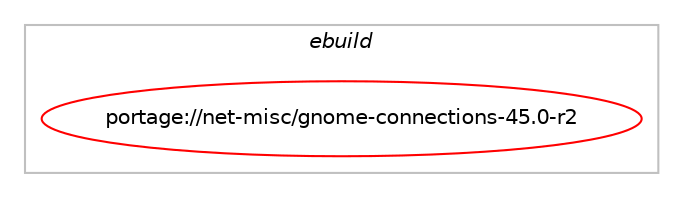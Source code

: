 digraph prolog {

# *************
# Graph options
# *************

newrank=true;
concentrate=true;
compound=true;
graph [rankdir=LR,fontname=Helvetica,fontsize=10,ranksep=1.5];#, ranksep=2.5, nodesep=0.2];
edge  [arrowhead=vee];
node  [fontname=Helvetica,fontsize=10];

# **********
# The ebuild
# **********

subgraph cluster_leftcol {
color=gray;
label=<<i>ebuild</i>>;
id [label="portage://net-misc/gnome-connections-45.0-r2", color=red, width=4, href="../net-misc/gnome-connections-45.0-r2.svg"];
}

# ****************
# The dependencies
# ****************

subgraph cluster_midcol {
color=gray;
label=<<i>dependencies</i>>;
subgraph cluster_compile {
fillcolor="#eeeeee";
style=filled;
label=<<i>compile</i>>;
# *** BEGIN UNKNOWN DEPENDENCY TYPE (TODO) ***
# id -> equal(package_dependency(portage://net-misc/gnome-connections-45.0-r2,install,no,app-crypt,libsecret,none,[,,],[],[use(enable(vala),none)]))
# *** END UNKNOWN DEPENDENCY TYPE (TODO) ***

# *** BEGIN UNKNOWN DEPENDENCY TYPE (TODO) ***
# id -> equal(package_dependency(portage://net-misc/gnome-connections-45.0-r2,install,no,dev-libs,glib,greaterequal,[2.50,,,2.50],[slot(2)],[]))
# *** END UNKNOWN DEPENDENCY TYPE (TODO) ***

# *** BEGIN UNKNOWN DEPENDENCY TYPE (TODO) ***
# id -> equal(package_dependency(portage://net-misc/gnome-connections-45.0-r2,install,no,dev-libs,gobject-introspection,none,[,,],[],[]))
# *** END UNKNOWN DEPENDENCY TYPE (TODO) ***

# *** BEGIN UNKNOWN DEPENDENCY TYPE (TODO) ***
# id -> equal(package_dependency(portage://net-misc/gnome-connections-45.0-r2,install,no,dev-libs,libxml2,greaterequal,[2.7.8,,,2.7.8],[],[]))
# *** END UNKNOWN DEPENDENCY TYPE (TODO) ***

# *** BEGIN UNKNOWN DEPENDENCY TYPE (TODO) ***
# id -> equal(package_dependency(portage://net-misc/gnome-connections-45.0-r2,install,no,gui-libs,libhandy,greaterequal,[1.6.0,,,1.6.0],[slot(1)],[use(enable(vala),none)]))
# *** END UNKNOWN DEPENDENCY TYPE (TODO) ***

# *** BEGIN UNKNOWN DEPENDENCY TYPE (TODO) ***
# id -> equal(package_dependency(portage://net-misc/gnome-connections-45.0-r2,install,no,net-libs,gtk-vnc,greaterequal,[0.4.4,,,0.4.4],[],[use(enable(pulseaudio),none),use(enable(vala),none)]))
# *** END UNKNOWN DEPENDENCY TYPE (TODO) ***

# *** BEGIN UNKNOWN DEPENDENCY TYPE (TODO) ***
# id -> equal(package_dependency(portage://net-misc/gnome-connections-45.0-r2,install,no,net-misc,freerdp,greaterequal,[2.0.0,,,2.0.0],[slot(2),equal],[]))
# *** END UNKNOWN DEPENDENCY TYPE (TODO) ***

# *** BEGIN UNKNOWN DEPENDENCY TYPE (TODO) ***
# id -> equal(package_dependency(portage://net-misc/gnome-connections-45.0-r2,install,no,sys-fs,fuse,greaterequal,[3.9.1,,,3.9.1],[],[]))
# *** END UNKNOWN DEPENDENCY TYPE (TODO) ***

# *** BEGIN UNKNOWN DEPENDENCY TYPE (TODO) ***
# id -> equal(package_dependency(portage://net-misc/gnome-connections-45.0-r2,install,no,x11-libs,gtk+,greaterequal,[3.22,,,3.22],[slot(3)],[use(enable(introspection),none)]))
# *** END UNKNOWN DEPENDENCY TYPE (TODO) ***

}
subgraph cluster_compileandrun {
fillcolor="#eeeeee";
style=filled;
label=<<i>compile and run</i>>;
}
subgraph cluster_run {
fillcolor="#eeeeee";
style=filled;
label=<<i>run</i>>;
# *** BEGIN UNKNOWN DEPENDENCY TYPE (TODO) ***
# id -> equal(package_dependency(portage://net-misc/gnome-connections-45.0-r2,run,no,app-crypt,libsecret,none,[,,],[],[use(enable(vala),none)]))
# *** END UNKNOWN DEPENDENCY TYPE (TODO) ***

# *** BEGIN UNKNOWN DEPENDENCY TYPE (TODO) ***
# id -> equal(package_dependency(portage://net-misc/gnome-connections-45.0-r2,run,no,dev-libs,glib,greaterequal,[2.50,,,2.50],[slot(2)],[]))
# *** END UNKNOWN DEPENDENCY TYPE (TODO) ***

# *** BEGIN UNKNOWN DEPENDENCY TYPE (TODO) ***
# id -> equal(package_dependency(portage://net-misc/gnome-connections-45.0-r2,run,no,dev-libs,gobject-introspection,none,[,,],[],[]))
# *** END UNKNOWN DEPENDENCY TYPE (TODO) ***

# *** BEGIN UNKNOWN DEPENDENCY TYPE (TODO) ***
# id -> equal(package_dependency(portage://net-misc/gnome-connections-45.0-r2,run,no,dev-libs,libxml2,greaterequal,[2.7.8,,,2.7.8],[],[]))
# *** END UNKNOWN DEPENDENCY TYPE (TODO) ***

# *** BEGIN UNKNOWN DEPENDENCY TYPE (TODO) ***
# id -> equal(package_dependency(portage://net-misc/gnome-connections-45.0-r2,run,no,gui-libs,libhandy,greaterequal,[1.6.0,,,1.6.0],[slot(1)],[use(enable(vala),none)]))
# *** END UNKNOWN DEPENDENCY TYPE (TODO) ***

# *** BEGIN UNKNOWN DEPENDENCY TYPE (TODO) ***
# id -> equal(package_dependency(portage://net-misc/gnome-connections-45.0-r2,run,no,net-libs,gtk-vnc,greaterequal,[0.4.4,,,0.4.4],[],[use(enable(pulseaudio),none),use(enable(vala),none)]))
# *** END UNKNOWN DEPENDENCY TYPE (TODO) ***

# *** BEGIN UNKNOWN DEPENDENCY TYPE (TODO) ***
# id -> equal(package_dependency(portage://net-misc/gnome-connections-45.0-r2,run,no,net-misc,freerdp,greaterequal,[2.0.0,,,2.0.0],[slot(2),equal],[]))
# *** END UNKNOWN DEPENDENCY TYPE (TODO) ***

# *** BEGIN UNKNOWN DEPENDENCY TYPE (TODO) ***
# id -> equal(package_dependency(portage://net-misc/gnome-connections-45.0-r2,run,no,sys-fs,fuse,greaterequal,[3.9.1,,,3.9.1],[],[]))
# *** END UNKNOWN DEPENDENCY TYPE (TODO) ***

# *** BEGIN UNKNOWN DEPENDENCY TYPE (TODO) ***
# id -> equal(package_dependency(portage://net-misc/gnome-connections-45.0-r2,run,no,x11-libs,gtk+,greaterequal,[3.22,,,3.22],[slot(3)],[use(enable(introspection),none)]))
# *** END UNKNOWN DEPENDENCY TYPE (TODO) ***

}
}

# **************
# The candidates
# **************

subgraph cluster_choices {
rank=same;
color=gray;
label=<<i>candidates</i>>;

}

}
